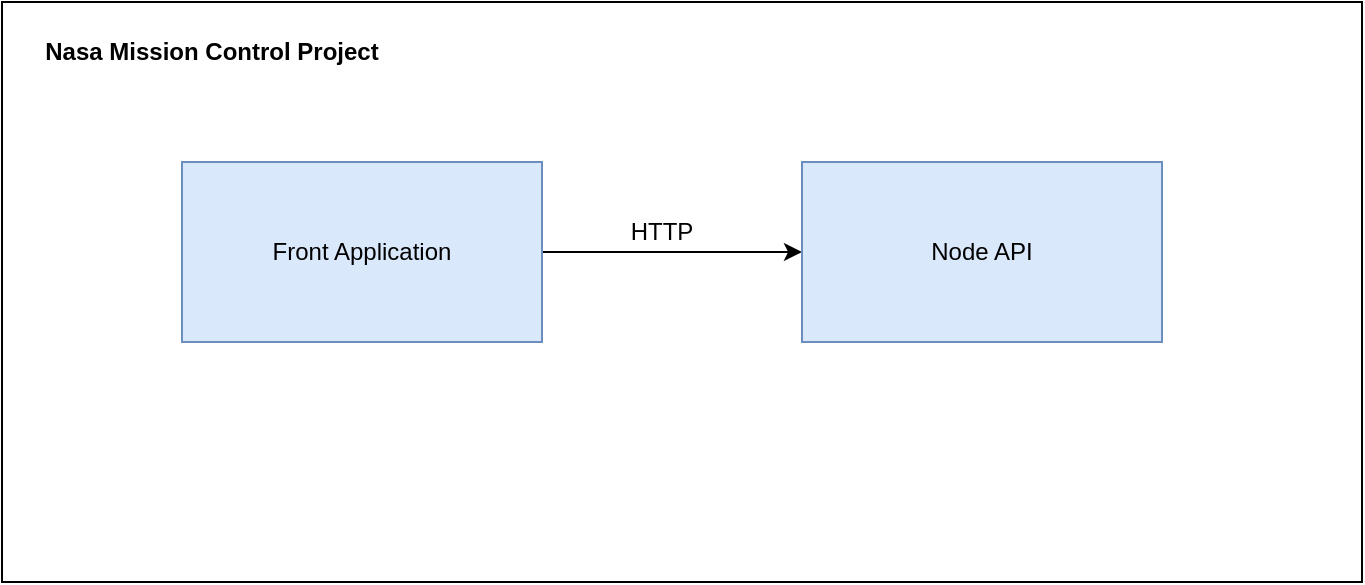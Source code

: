 <mxfile version="20.0.1" type="device"><diagram id="nhbYzpyrtn9VdfPIXzo-" name="Page-1"><mxGraphModel dx="1422" dy="754" grid="1" gridSize="10" guides="1" tooltips="1" connect="1" arrows="1" fold="1" page="1" pageScale="1" pageWidth="850" pageHeight="1100" math="0" shadow="0"><root><mxCell id="0"/><mxCell id="1" parent="0"/><mxCell id="zR1Uv8SKhwH-9yPMhSIZ-4" value="" style="rounded=0;whiteSpace=wrap;html=1;align=left;" vertex="1" parent="1"><mxGeometry x="110" y="30" width="680" height="290" as="geometry"/></mxCell><mxCell id="zR1Uv8SKhwH-9yPMhSIZ-3" style="edgeStyle=orthogonalEdgeStyle;rounded=0;orthogonalLoop=1;jettySize=auto;html=1;entryX=0;entryY=0.5;entryDx=0;entryDy=0;" edge="1" parent="1" source="zR1Uv8SKhwH-9yPMhSIZ-1" target="zR1Uv8SKhwH-9yPMhSIZ-2"><mxGeometry relative="1" as="geometry"/></mxCell><mxCell id="zR1Uv8SKhwH-9yPMhSIZ-1" value="Front Application&lt;br&gt;" style="rounded=0;whiteSpace=wrap;html=1;fillColor=#dae8fc;strokeColor=#6c8ebf;" vertex="1" parent="1"><mxGeometry x="200" y="110" width="180" height="90" as="geometry"/></mxCell><mxCell id="zR1Uv8SKhwH-9yPMhSIZ-2" value="Node API" style="rounded=0;whiteSpace=wrap;html=1;fillColor=#dae8fc;strokeColor=#6c8ebf;" vertex="1" parent="1"><mxGeometry x="510" y="110" width="180" height="90" as="geometry"/></mxCell><mxCell id="zR1Uv8SKhwH-9yPMhSIZ-5" value="Nasa Mission Control Project" style="text;html=1;strokeColor=none;fillColor=none;align=center;verticalAlign=middle;whiteSpace=wrap;rounded=0;fontStyle=1" vertex="1" parent="1"><mxGeometry x="120" y="40" width="190" height="30" as="geometry"/></mxCell><mxCell id="zR1Uv8SKhwH-9yPMhSIZ-6" value="HTTP" style="text;html=1;strokeColor=none;fillColor=none;align=center;verticalAlign=middle;whiteSpace=wrap;rounded=0;" vertex="1" parent="1"><mxGeometry x="410" y="130" width="60" height="30" as="geometry"/></mxCell></root></mxGraphModel></diagram></mxfile>